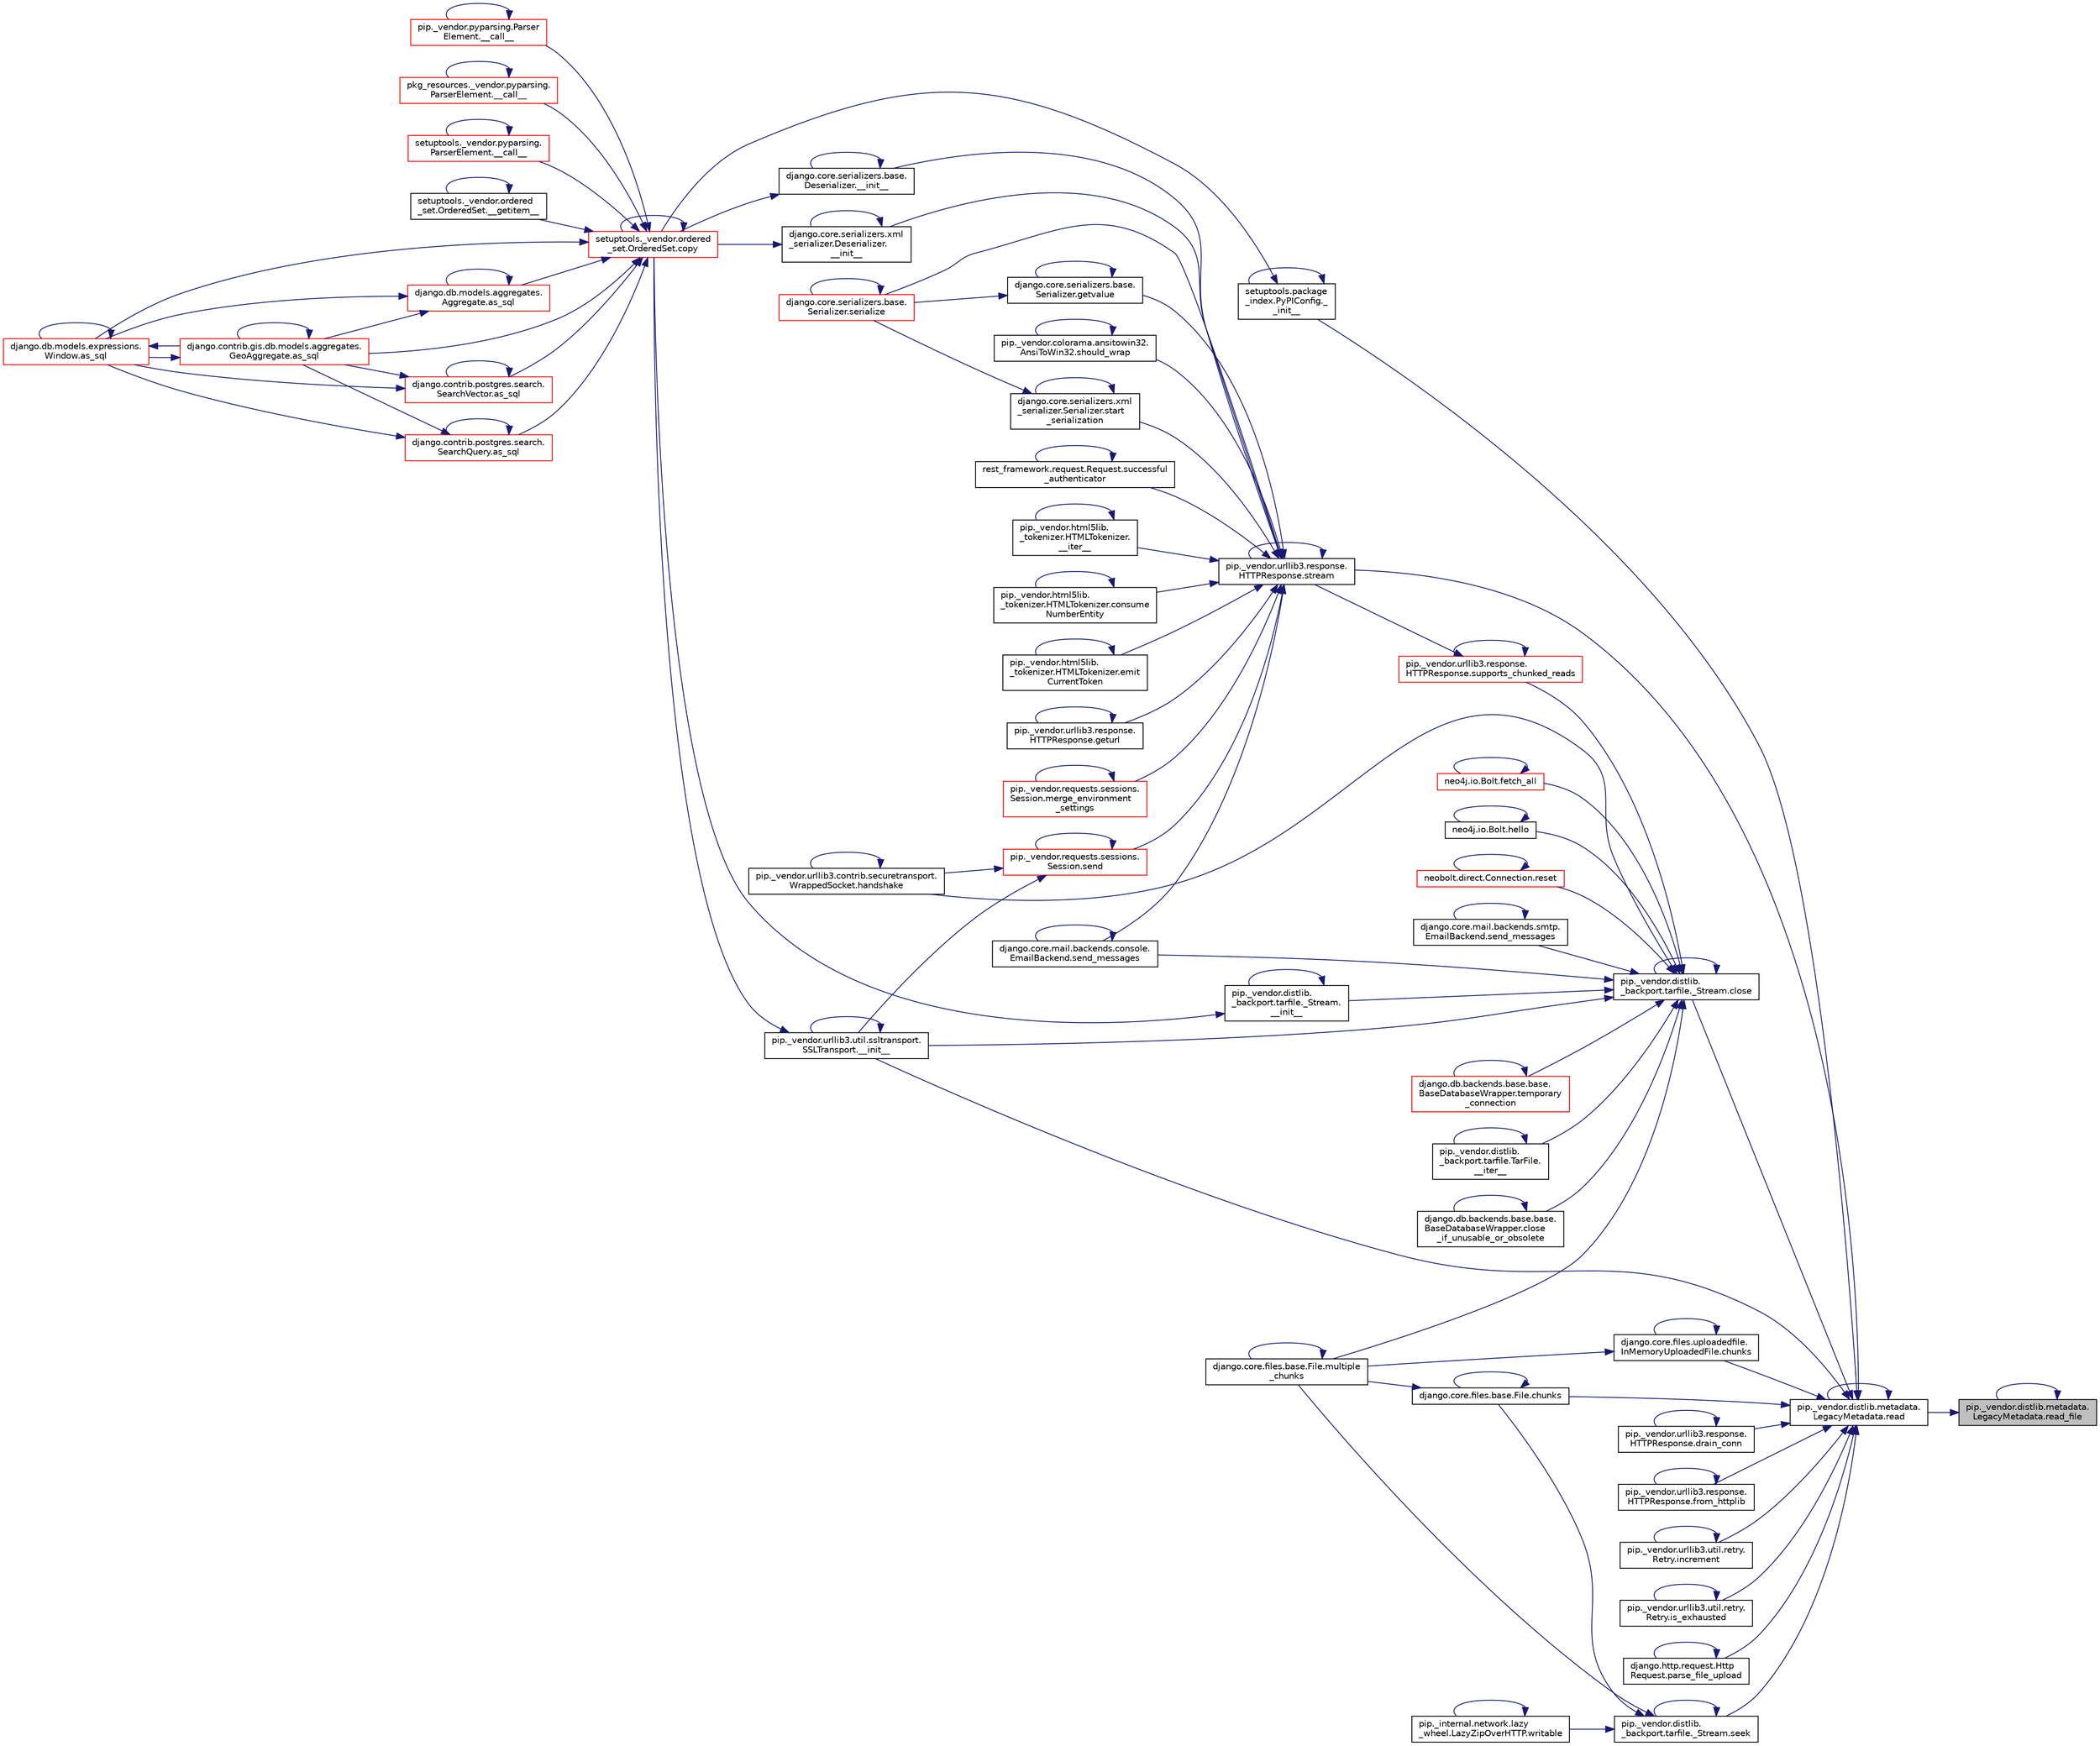 digraph "pip._vendor.distlib.metadata.LegacyMetadata.read_file"
{
 // LATEX_PDF_SIZE
  edge [fontname="Helvetica",fontsize="10",labelfontname="Helvetica",labelfontsize="10"];
  node [fontname="Helvetica",fontsize="10",shape=record];
  rankdir="RL";
  Node1 [label="pip._vendor.distlib.metadata.\lLegacyMetadata.read_file",height=0.2,width=0.4,color="black", fillcolor="grey75", style="filled", fontcolor="black",tooltip=" "];
  Node1 -> Node2 [dir="back",color="midnightblue",fontsize="10",style="solid",fontname="Helvetica"];
  Node2 [label="pip._vendor.distlib.metadata.\lLegacyMetadata.read",height=0.2,width=0.4,color="black", fillcolor="white", style="filled",URL="$d3/dc5/classpip_1_1__vendor_1_1distlib_1_1metadata_1_1_legacy_metadata.html#aa96840cee4fb98753e6c51cabd43425d",tooltip=" "];
  Node2 -> Node3 [dir="back",color="midnightblue",fontsize="10",style="solid",fontname="Helvetica"];
  Node3 [label="setuptools.package\l_index.PyPIConfig._\l_init__",height=0.2,width=0.4,color="black", fillcolor="white", style="filled",URL="$d3/d47/classsetuptools_1_1package__index_1_1_py_p_i_config.html#a32593240a32dc851f55b82f1abebbc86",tooltip=" "];
  Node3 -> Node3 [dir="back",color="midnightblue",fontsize="10",style="solid",fontname="Helvetica"];
  Node3 -> Node4 [dir="back",color="midnightblue",fontsize="10",style="solid",fontname="Helvetica"];
  Node4 [label="setuptools._vendor.ordered\l_set.OrderedSet.copy",height=0.2,width=0.4,color="red", fillcolor="white", style="filled",URL="$d0/d40/classsetuptools_1_1__vendor_1_1ordered__set_1_1_ordered_set.html#a84224c403039b9dac5d2794d85073053",tooltip=" "];
  Node4 -> Node5 [dir="back",color="midnightblue",fontsize="10",style="solid",fontname="Helvetica"];
  Node5 [label="pip._vendor.pyparsing.Parser\lElement.__call__",height=0.2,width=0.4,color="red", fillcolor="white", style="filled",URL="$df/d7f/classpip_1_1__vendor_1_1pyparsing_1_1_parser_element.html#ae345dfb10ea6a1e9c77120e86129ab16",tooltip=" "];
  Node5 -> Node5 [dir="back",color="midnightblue",fontsize="10",style="solid",fontname="Helvetica"];
  Node4 -> Node8 [dir="back",color="midnightblue",fontsize="10",style="solid",fontname="Helvetica"];
  Node8 [label="pkg_resources._vendor.pyparsing.\lParserElement.__call__",height=0.2,width=0.4,color="red", fillcolor="white", style="filled",URL="$de/df0/classpkg__resources_1_1__vendor_1_1pyparsing_1_1_parser_element.html#a43d9a7e720d29a80c49f63998712c9a5",tooltip=" "];
  Node8 -> Node8 [dir="back",color="midnightblue",fontsize="10",style="solid",fontname="Helvetica"];
  Node4 -> Node9 [dir="back",color="midnightblue",fontsize="10",style="solid",fontname="Helvetica"];
  Node9 [label="setuptools._vendor.pyparsing.\lParserElement.__call__",height=0.2,width=0.4,color="red", fillcolor="white", style="filled",URL="$d9/d25/classsetuptools_1_1__vendor_1_1pyparsing_1_1_parser_element.html#a7f154aa4d9339f88d2306325bf99b953",tooltip=" "];
  Node9 -> Node9 [dir="back",color="midnightblue",fontsize="10",style="solid",fontname="Helvetica"];
  Node4 -> Node10 [dir="back",color="midnightblue",fontsize="10",style="solid",fontname="Helvetica"];
  Node10 [label="setuptools._vendor.ordered\l_set.OrderedSet.__getitem__",height=0.2,width=0.4,color="black", fillcolor="white", style="filled",URL="$d0/d40/classsetuptools_1_1__vendor_1_1ordered__set_1_1_ordered_set.html#afa5d263824cc35374a0cf762672f68ae",tooltip=" "];
  Node10 -> Node10 [dir="back",color="midnightblue",fontsize="10",style="solid",fontname="Helvetica"];
  Node4 -> Node11 [dir="back",color="midnightblue",fontsize="10",style="solid",fontname="Helvetica"];
  Node11 [label="django.db.models.aggregates.\lAggregate.as_sql",height=0.2,width=0.4,color="red", fillcolor="white", style="filled",URL="$d7/d0c/classdjango_1_1db_1_1models_1_1aggregates_1_1_aggregate.html#a86af10d7994d4f7a535cb7476201db71",tooltip=" "];
  Node11 -> Node11 [dir="back",color="midnightblue",fontsize="10",style="solid",fontname="Helvetica"];
  Node11 -> Node14 [dir="back",color="midnightblue",fontsize="10",style="solid",fontname="Helvetica"];
  Node14 [label="django.contrib.gis.db.models.aggregates.\lGeoAggregate.as_sql",height=0.2,width=0.4,color="red", fillcolor="white", style="filled",URL="$df/dbe/classdjango_1_1contrib_1_1gis_1_1db_1_1models_1_1aggregates_1_1_geo_aggregate.html#a129bfb83cb8d965d40be63e974594fa7",tooltip=" "];
  Node14 -> Node14 [dir="back",color="midnightblue",fontsize="10",style="solid",fontname="Helvetica"];
  Node14 -> Node15 [dir="back",color="midnightblue",fontsize="10",style="solid",fontname="Helvetica"];
  Node15 [label="django.db.models.expressions.\lWindow.as_sql",height=0.2,width=0.4,color="red", fillcolor="white", style="filled",URL="$d6/d1c/classdjango_1_1db_1_1models_1_1expressions_1_1_window.html#a2a81a422e2884ef2026394b0f83416dc",tooltip=" "];
  Node15 -> Node14 [dir="back",color="midnightblue",fontsize="10",style="solid",fontname="Helvetica"];
  Node15 -> Node15 [dir="back",color="midnightblue",fontsize="10",style="solid",fontname="Helvetica"];
  Node11 -> Node15 [dir="back",color="midnightblue",fontsize="10",style="solid",fontname="Helvetica"];
  Node4 -> Node14 [dir="back",color="midnightblue",fontsize="10",style="solid",fontname="Helvetica"];
  Node4 -> Node25 [dir="back",color="midnightblue",fontsize="10",style="solid",fontname="Helvetica"];
  Node25 [label="django.contrib.postgres.search.\lSearchVector.as_sql",height=0.2,width=0.4,color="red", fillcolor="white", style="filled",URL="$d3/d9b/classdjango_1_1contrib_1_1postgres_1_1search_1_1_search_vector.html#a20b770d5d88a5d8d2c6b3f60feb66e07",tooltip=" "];
  Node25 -> Node14 [dir="back",color="midnightblue",fontsize="10",style="solid",fontname="Helvetica"];
  Node25 -> Node25 [dir="back",color="midnightblue",fontsize="10",style="solid",fontname="Helvetica"];
  Node25 -> Node15 [dir="back",color="midnightblue",fontsize="10",style="solid",fontname="Helvetica"];
  Node4 -> Node26 [dir="back",color="midnightblue",fontsize="10",style="solid",fontname="Helvetica"];
  Node26 [label="django.contrib.postgres.search.\lSearchQuery.as_sql",height=0.2,width=0.4,color="red", fillcolor="white", style="filled",URL="$d4/d5f/classdjango_1_1contrib_1_1postgres_1_1search_1_1_search_query.html#a08057a93d8da31c23329543b1d429539",tooltip=" "];
  Node26 -> Node14 [dir="back",color="midnightblue",fontsize="10",style="solid",fontname="Helvetica"];
  Node26 -> Node26 [dir="back",color="midnightblue",fontsize="10",style="solid",fontname="Helvetica"];
  Node26 -> Node15 [dir="back",color="midnightblue",fontsize="10",style="solid",fontname="Helvetica"];
  Node4 -> Node15 [dir="back",color="midnightblue",fontsize="10",style="solid",fontname="Helvetica"];
  Node4 -> Node4 [dir="back",color="midnightblue",fontsize="10",style="solid",fontname="Helvetica"];
  Node2 -> Node100 [dir="back",color="midnightblue",fontsize="10",style="solid",fontname="Helvetica"];
  Node100 [label="pip._vendor.urllib3.util.ssltransport.\lSSLTransport.__init__",height=0.2,width=0.4,color="black", fillcolor="white", style="filled",URL="$d5/d5b/classpip_1_1__vendor_1_1urllib3_1_1util_1_1ssltransport_1_1_s_s_l_transport.html#a732f5816c7be7853f2549ffabbfdc1df",tooltip=" "];
  Node100 -> Node100 [dir="back",color="midnightblue",fontsize="10",style="solid",fontname="Helvetica"];
  Node100 -> Node4 [dir="back",color="midnightblue",fontsize="10",style="solid",fontname="Helvetica"];
  Node2 -> Node678 [dir="back",color="midnightblue",fontsize="10",style="solid",fontname="Helvetica"];
  Node678 [label="django.core.files.base.File.chunks",height=0.2,width=0.4,color="black", fillcolor="white", style="filled",URL="$db/def/classdjango_1_1core_1_1files_1_1base_1_1_file.html#acad8c74f6b2c84a2740d7e98e569e308",tooltip=" "];
  Node678 -> Node678 [dir="back",color="midnightblue",fontsize="10",style="solid",fontname="Helvetica"];
  Node678 -> Node112 [dir="back",color="midnightblue",fontsize="10",style="solid",fontname="Helvetica"];
  Node112 [label="django.core.files.base.File.multiple\l_chunks",height=0.2,width=0.4,color="black", fillcolor="white", style="filled",URL="$db/def/classdjango_1_1core_1_1files_1_1base_1_1_file.html#a41708b1d92779c4397c67d10cfcf159e",tooltip=" "];
  Node112 -> Node112 [dir="back",color="midnightblue",fontsize="10",style="solid",fontname="Helvetica"];
  Node2 -> Node679 [dir="back",color="midnightblue",fontsize="10",style="solid",fontname="Helvetica"];
  Node679 [label="django.core.files.uploadedfile.\lInMemoryUploadedFile.chunks",height=0.2,width=0.4,color="black", fillcolor="white", style="filled",URL="$d6/d50/classdjango_1_1core_1_1files_1_1uploadedfile_1_1_in_memory_uploaded_file.html#a8b2966ff4b2dfe58a8a6cf835ecc3fe4",tooltip=" "];
  Node679 -> Node679 [dir="back",color="midnightblue",fontsize="10",style="solid",fontname="Helvetica"];
  Node679 -> Node112 [dir="back",color="midnightblue",fontsize="10",style="solid",fontname="Helvetica"];
  Node2 -> Node680 [dir="back",color="midnightblue",fontsize="10",style="solid",fontname="Helvetica"];
  Node680 [label="pip._vendor.distlib.\l_backport.tarfile._Stream.close",height=0.2,width=0.4,color="black", fillcolor="white", style="filled",URL="$de/d60/classpip_1_1__vendor_1_1distlib_1_1__backport_1_1tarfile_1_1___stream.html#a1a25d16c23451063ba92b17584a36535",tooltip=" "];
  Node680 -> Node99 [dir="back",color="midnightblue",fontsize="10",style="solid",fontname="Helvetica"];
  Node99 [label="pip._vendor.distlib.\l_backport.tarfile._Stream.\l__init__",height=0.2,width=0.4,color="black", fillcolor="white", style="filled",URL="$de/d60/classpip_1_1__vendor_1_1distlib_1_1__backport_1_1tarfile_1_1___stream.html#a17492c93bae9e70b816bffb077cf2912",tooltip=" "];
  Node99 -> Node99 [dir="back",color="midnightblue",fontsize="10",style="solid",fontname="Helvetica"];
  Node99 -> Node4 [dir="back",color="midnightblue",fontsize="10",style="solid",fontname="Helvetica"];
  Node680 -> Node100 [dir="back",color="midnightblue",fontsize="10",style="solid",fontname="Helvetica"];
  Node680 -> Node101 [dir="back",color="midnightblue",fontsize="10",style="solid",fontname="Helvetica"];
  Node101 [label="pip._vendor.distlib.\l_backport.tarfile.TarFile.\l__iter__",height=0.2,width=0.4,color="black", fillcolor="white", style="filled",URL="$d7/d1d/classpip_1_1__vendor_1_1distlib_1_1__backport_1_1tarfile_1_1_tar_file.html#aeff57e92d5ef967aef950e42d56ece22",tooltip=" "];
  Node101 -> Node101 [dir="back",color="midnightblue",fontsize="10",style="solid",fontname="Helvetica"];
  Node680 -> Node680 [dir="back",color="midnightblue",fontsize="10",style="solid",fontname="Helvetica"];
  Node680 -> Node102 [dir="back",color="midnightblue",fontsize="10",style="solid",fontname="Helvetica"];
  Node102 [label="django.db.backends.base.base.\lBaseDatabaseWrapper.close\l_if_unusable_or_obsolete",height=0.2,width=0.4,color="black", fillcolor="white", style="filled",URL="$d2/d62/classdjango_1_1db_1_1backends_1_1base_1_1base_1_1_base_database_wrapper.html#a76d714cd976b2dd3cd3c731984d299d0",tooltip=" "];
  Node102 -> Node102 [dir="back",color="midnightblue",fontsize="10",style="solid",fontname="Helvetica"];
  Node680 -> Node103 [dir="back",color="midnightblue",fontsize="10",style="solid",fontname="Helvetica"];
  Node103 [label="neo4j.io.Bolt.fetch_all",height=0.2,width=0.4,color="red", fillcolor="white", style="filled",URL="$db/dec/classneo4j_1_1io_1_1_bolt.html#aeabe1dd43e33259be90037c6f311f360",tooltip=" "];
  Node103 -> Node103 [dir="back",color="midnightblue",fontsize="10",style="solid",fontname="Helvetica"];
  Node680 -> Node110 [dir="back",color="midnightblue",fontsize="10",style="solid",fontname="Helvetica"];
  Node110 [label="pip._vendor.urllib3.contrib.securetransport.\lWrappedSocket.handshake",height=0.2,width=0.4,color="black", fillcolor="white", style="filled",URL="$da/dfd/classpip_1_1__vendor_1_1urllib3_1_1contrib_1_1securetransport_1_1_wrapped_socket.html#a4dff747225797a2242238d7e073fa79b",tooltip=" "];
  Node110 -> Node110 [dir="back",color="midnightblue",fontsize="10",style="solid",fontname="Helvetica"];
  Node680 -> Node111 [dir="back",color="midnightblue",fontsize="10",style="solid",fontname="Helvetica"];
  Node111 [label="neo4j.io.Bolt.hello",height=0.2,width=0.4,color="black", fillcolor="white", style="filled",URL="$db/dec/classneo4j_1_1io_1_1_bolt.html#a1a6121a9c8476295123e385ed351f383",tooltip=" "];
  Node111 -> Node111 [dir="back",color="midnightblue",fontsize="10",style="solid",fontname="Helvetica"];
  Node680 -> Node112 [dir="back",color="midnightblue",fontsize="10",style="solid",fontname="Helvetica"];
  Node680 -> Node78 [dir="back",color="midnightblue",fontsize="10",style="solid",fontname="Helvetica"];
  Node78 [label="neobolt.direct.Connection.reset",height=0.2,width=0.4,color="red", fillcolor="white", style="filled",URL="$d8/db4/classneobolt_1_1direct_1_1_connection.html#a61bc4e93d32e42b507e812be65482c08",tooltip=" "];
  Node78 -> Node78 [dir="back",color="midnightblue",fontsize="10",style="solid",fontname="Helvetica"];
  Node680 -> Node113 [dir="back",color="midnightblue",fontsize="10",style="solid",fontname="Helvetica"];
  Node113 [label="django.core.mail.backends.console.\lEmailBackend.send_messages",height=0.2,width=0.4,color="black", fillcolor="white", style="filled",URL="$d4/de3/classdjango_1_1core_1_1mail_1_1backends_1_1console_1_1_email_backend.html#a47ee8e77d6aeb5cba1d4598e6d982097",tooltip=" "];
  Node113 -> Node113 [dir="back",color="midnightblue",fontsize="10",style="solid",fontname="Helvetica"];
  Node680 -> Node114 [dir="back",color="midnightblue",fontsize="10",style="solid",fontname="Helvetica"];
  Node114 [label="django.core.mail.backends.smtp.\lEmailBackend.send_messages",height=0.2,width=0.4,color="black", fillcolor="white", style="filled",URL="$d7/db2/classdjango_1_1core_1_1mail_1_1backends_1_1smtp_1_1_email_backend.html#afed9f658c7a62be6d2e2c2d1f89d2acb",tooltip=" "];
  Node114 -> Node114 [dir="back",color="midnightblue",fontsize="10",style="solid",fontname="Helvetica"];
  Node680 -> Node115 [dir="back",color="midnightblue",fontsize="10",style="solid",fontname="Helvetica"];
  Node115 [label="pip._vendor.urllib3.response.\lHTTPResponse.supports_chunked_reads",height=0.2,width=0.4,color="red", fillcolor="white", style="filled",URL="$dd/d5a/classpip_1_1__vendor_1_1urllib3_1_1response_1_1_h_t_t_p_response.html#a2a1912a3eac26ffca9f80fa1ab140126",tooltip=" "];
  Node115 -> Node117 [dir="back",color="midnightblue",fontsize="10",style="solid",fontname="Helvetica"];
  Node117 [label="pip._vendor.urllib3.response.\lHTTPResponse.stream",height=0.2,width=0.4,color="black", fillcolor="white", style="filled",URL="$dd/d5a/classpip_1_1__vendor_1_1urllib3_1_1response_1_1_h_t_t_p_response.html#aad7ca8755c86a2cfe56f28e64b7f9e77",tooltip=" "];
  Node117 -> Node118 [dir="back",color="midnightblue",fontsize="10",style="solid",fontname="Helvetica"];
  Node118 [label="django.core.serializers.base.\lDeserializer.__init__",height=0.2,width=0.4,color="black", fillcolor="white", style="filled",URL="$d7/df3/classdjango_1_1core_1_1serializers_1_1base_1_1_deserializer.html#ad79058cc0c4dcabd51d1c29d45757f70",tooltip=" "];
  Node118 -> Node118 [dir="back",color="midnightblue",fontsize="10",style="solid",fontname="Helvetica"];
  Node118 -> Node4 [dir="back",color="midnightblue",fontsize="10",style="solid",fontname="Helvetica"];
  Node117 -> Node119 [dir="back",color="midnightblue",fontsize="10",style="solid",fontname="Helvetica"];
  Node119 [label="django.core.serializers.xml\l_serializer.Deserializer.\l__init__",height=0.2,width=0.4,color="black", fillcolor="white", style="filled",URL="$d1/de2/classdjango_1_1core_1_1serializers_1_1xml__serializer_1_1_deserializer.html#a551c4ce391d5af6f04088b5671cc995d",tooltip=" "];
  Node119 -> Node119 [dir="back",color="midnightblue",fontsize="10",style="solid",fontname="Helvetica"];
  Node119 -> Node4 [dir="back",color="midnightblue",fontsize="10",style="solid",fontname="Helvetica"];
  Node117 -> Node120 [dir="back",color="midnightblue",fontsize="10",style="solid",fontname="Helvetica"];
  Node120 [label="pip._vendor.html5lib.\l_tokenizer.HTMLTokenizer.\l__iter__",height=0.2,width=0.4,color="black", fillcolor="white", style="filled",URL="$d1/d15/classpip_1_1__vendor_1_1html5lib_1_1__tokenizer_1_1_h_t_m_l_tokenizer.html#a85854b2f4e513947aa984a4a5f32ffd1",tooltip=" "];
  Node120 -> Node120 [dir="back",color="midnightblue",fontsize="10",style="solid",fontname="Helvetica"];
  Node117 -> Node121 [dir="back",color="midnightblue",fontsize="10",style="solid",fontname="Helvetica"];
  Node121 [label="pip._vendor.html5lib.\l_tokenizer.HTMLTokenizer.consume\lNumberEntity",height=0.2,width=0.4,color="black", fillcolor="white", style="filled",URL="$d1/d15/classpip_1_1__vendor_1_1html5lib_1_1__tokenizer_1_1_h_t_m_l_tokenizer.html#a2f68fca6b9812d733ec6bb83ffb12afd",tooltip=" "];
  Node121 -> Node121 [dir="back",color="midnightblue",fontsize="10",style="solid",fontname="Helvetica"];
  Node117 -> Node122 [dir="back",color="midnightblue",fontsize="10",style="solid",fontname="Helvetica"];
  Node122 [label="pip._vendor.html5lib.\l_tokenizer.HTMLTokenizer.emit\lCurrentToken",height=0.2,width=0.4,color="black", fillcolor="white", style="filled",URL="$d1/d15/classpip_1_1__vendor_1_1html5lib_1_1__tokenizer_1_1_h_t_m_l_tokenizer.html#a2764bdec69294eb88309e2f12a9bb6df",tooltip=" "];
  Node122 -> Node122 [dir="back",color="midnightblue",fontsize="10",style="solid",fontname="Helvetica"];
  Node117 -> Node123 [dir="back",color="midnightblue",fontsize="10",style="solid",fontname="Helvetica"];
  Node123 [label="pip._vendor.urllib3.response.\lHTTPResponse.geturl",height=0.2,width=0.4,color="black", fillcolor="white", style="filled",URL="$dd/d5a/classpip_1_1__vendor_1_1urllib3_1_1response_1_1_h_t_t_p_response.html#aed23b91f07609d31e43919710fa13e5b",tooltip=" "];
  Node123 -> Node123 [dir="back",color="midnightblue",fontsize="10",style="solid",fontname="Helvetica"];
  Node117 -> Node124 [dir="back",color="midnightblue",fontsize="10",style="solid",fontname="Helvetica"];
  Node124 [label="django.core.serializers.base.\lSerializer.getvalue",height=0.2,width=0.4,color="black", fillcolor="white", style="filled",URL="$de/d56/classdjango_1_1core_1_1serializers_1_1base_1_1_serializer.html#ac25de88ebb8a618935d9d54e639c489d",tooltip=" "];
  Node124 -> Node124 [dir="back",color="midnightblue",fontsize="10",style="solid",fontname="Helvetica"];
  Node124 -> Node125 [dir="back",color="midnightblue",fontsize="10",style="solid",fontname="Helvetica"];
  Node125 [label="django.core.serializers.base.\lSerializer.serialize",height=0.2,width=0.4,color="red", fillcolor="white", style="filled",URL="$de/d56/classdjango_1_1core_1_1serializers_1_1base_1_1_serializer.html#afbe191492d554061efa3d31576408535",tooltip=" "];
  Node125 -> Node125 [dir="back",color="midnightblue",fontsize="10",style="solid",fontname="Helvetica"];
  Node117 -> Node129 [dir="back",color="midnightblue",fontsize="10",style="solid",fontname="Helvetica"];
  Node129 [label="pip._vendor.requests.sessions.\lSession.merge_environment\l_settings",height=0.2,width=0.4,color="red", fillcolor="white", style="filled",URL="$da/de9/classpip_1_1__vendor_1_1requests_1_1sessions_1_1_session.html#a281aa976ac215f2b76d4309e4091a7a4",tooltip=" "];
  Node129 -> Node129 [dir="back",color="midnightblue",fontsize="10",style="solid",fontname="Helvetica"];
  Node117 -> Node620 [dir="back",color="midnightblue",fontsize="10",style="solid",fontname="Helvetica"];
  Node620 [label="pip._vendor.requests.sessions.\lSession.send",height=0.2,width=0.4,color="red", fillcolor="white", style="filled",URL="$da/de9/classpip_1_1__vendor_1_1requests_1_1sessions_1_1_session.html#ae8fcb76dca3180b80dfd66c07587aeb2",tooltip=" "];
  Node620 -> Node100 [dir="back",color="midnightblue",fontsize="10",style="solid",fontname="Helvetica"];
  Node620 -> Node110 [dir="back",color="midnightblue",fontsize="10",style="solid",fontname="Helvetica"];
  Node620 -> Node620 [dir="back",color="midnightblue",fontsize="10",style="solid",fontname="Helvetica"];
  Node117 -> Node113 [dir="back",color="midnightblue",fontsize="10",style="solid",fontname="Helvetica"];
  Node117 -> Node125 [dir="back",color="midnightblue",fontsize="10",style="solid",fontname="Helvetica"];
  Node117 -> Node628 [dir="back",color="midnightblue",fontsize="10",style="solid",fontname="Helvetica"];
  Node628 [label="pip._vendor.colorama.ansitowin32.\lAnsiToWin32.should_wrap",height=0.2,width=0.4,color="black", fillcolor="white", style="filled",URL="$df/de6/classpip_1_1__vendor_1_1colorama_1_1ansitowin32_1_1_ansi_to_win32.html#a3414c7ec2cb2605822986d95cb1d1831",tooltip=" "];
  Node628 -> Node628 [dir="back",color="midnightblue",fontsize="10",style="solid",fontname="Helvetica"];
  Node117 -> Node327 [dir="back",color="midnightblue",fontsize="10",style="solid",fontname="Helvetica"];
  Node327 [label="django.core.serializers.xml\l_serializer.Serializer.start\l_serialization",height=0.2,width=0.4,color="black", fillcolor="white", style="filled",URL="$dc/d8c/classdjango_1_1core_1_1serializers_1_1xml__serializer_1_1_serializer.html#a69533ac1db45ee31b9870e4c15993836",tooltip=" "];
  Node327 -> Node125 [dir="back",color="midnightblue",fontsize="10",style="solid",fontname="Helvetica"];
  Node327 -> Node327 [dir="back",color="midnightblue",fontsize="10",style="solid",fontname="Helvetica"];
  Node117 -> Node117 [dir="back",color="midnightblue",fontsize="10",style="solid",fontname="Helvetica"];
  Node117 -> Node249 [dir="back",color="midnightblue",fontsize="10",style="solid",fontname="Helvetica"];
  Node249 [label="rest_framework.request.Request.successful\l_authenticator",height=0.2,width=0.4,color="black", fillcolor="white", style="filled",URL="$d9/d48/classrest__framework_1_1request_1_1_request.html#ad80ff174e3b5f114b95b2b0cbb67def5",tooltip=" "];
  Node249 -> Node249 [dir="back",color="midnightblue",fontsize="10",style="solid",fontname="Helvetica"];
  Node115 -> Node115 [dir="back",color="midnightblue",fontsize="10",style="solid",fontname="Helvetica"];
  Node680 -> Node622 [dir="back",color="midnightblue",fontsize="10",style="solid",fontname="Helvetica"];
  Node622 [label="django.db.backends.base.base.\lBaseDatabaseWrapper.temporary\l_connection",height=0.2,width=0.4,color="red", fillcolor="white", style="filled",URL="$d2/d62/classdjango_1_1db_1_1backends_1_1base_1_1base_1_1_base_database_wrapper.html#aa5a34affc0126827cec3945846c351ab",tooltip=" "];
  Node622 -> Node622 [dir="back",color="midnightblue",fontsize="10",style="solid",fontname="Helvetica"];
  Node2 -> Node681 [dir="back",color="midnightblue",fontsize="10",style="solid",fontname="Helvetica"];
  Node681 [label="pip._vendor.urllib3.response.\lHTTPResponse.drain_conn",height=0.2,width=0.4,color="black", fillcolor="white", style="filled",URL="$dd/d5a/classpip_1_1__vendor_1_1urllib3_1_1response_1_1_h_t_t_p_response.html#a7f5a270331ea4e54ce293b04be44cce6",tooltip=" "];
  Node681 -> Node681 [dir="back",color="midnightblue",fontsize="10",style="solid",fontname="Helvetica"];
  Node2 -> Node682 [dir="back",color="midnightblue",fontsize="10",style="solid",fontname="Helvetica"];
  Node682 [label="pip._vendor.urllib3.response.\lHTTPResponse.from_httplib",height=0.2,width=0.4,color="black", fillcolor="white", style="filled",URL="$dd/d5a/classpip_1_1__vendor_1_1urllib3_1_1response_1_1_h_t_t_p_response.html#a6b71a7815ec9609b036a38b7b99eaa51",tooltip=" "];
  Node682 -> Node682 [dir="back",color="midnightblue",fontsize="10",style="solid",fontname="Helvetica"];
  Node2 -> Node683 [dir="back",color="midnightblue",fontsize="10",style="solid",fontname="Helvetica"];
  Node683 [label="pip._vendor.urllib3.util.retry.\lRetry.increment",height=0.2,width=0.4,color="black", fillcolor="white", style="filled",URL="$d5/d64/classpip_1_1__vendor_1_1urllib3_1_1util_1_1retry_1_1_retry.html#a9ea1500ac63c8193d039755f462a1429",tooltip=" "];
  Node683 -> Node683 [dir="back",color="midnightblue",fontsize="10",style="solid",fontname="Helvetica"];
  Node2 -> Node684 [dir="back",color="midnightblue",fontsize="10",style="solid",fontname="Helvetica"];
  Node684 [label="pip._vendor.urllib3.util.retry.\lRetry.is_exhausted",height=0.2,width=0.4,color="black", fillcolor="white", style="filled",URL="$d5/d64/classpip_1_1__vendor_1_1urllib3_1_1util_1_1retry_1_1_retry.html#a8b97633f741ac38f97c6ab38131dbb5d",tooltip=" "];
  Node684 -> Node684 [dir="back",color="midnightblue",fontsize="10",style="solid",fontname="Helvetica"];
  Node2 -> Node685 [dir="back",color="midnightblue",fontsize="10",style="solid",fontname="Helvetica"];
  Node685 [label="django.http.request.Http\lRequest.parse_file_upload",height=0.2,width=0.4,color="black", fillcolor="white", style="filled",URL="$d1/ded/classdjango_1_1http_1_1request_1_1_http_request.html#a6071c20883f8c7daaac9fb04a0d55259",tooltip=" "];
  Node685 -> Node685 [dir="back",color="midnightblue",fontsize="10",style="solid",fontname="Helvetica"];
  Node2 -> Node2 [dir="back",color="midnightblue",fontsize="10",style="solid",fontname="Helvetica"];
  Node2 -> Node686 [dir="back",color="midnightblue",fontsize="10",style="solid",fontname="Helvetica"];
  Node686 [label="pip._vendor.distlib.\l_backport.tarfile._Stream.seek",height=0.2,width=0.4,color="black", fillcolor="white", style="filled",URL="$de/d60/classpip_1_1__vendor_1_1distlib_1_1__backport_1_1tarfile_1_1___stream.html#a6a3fe71df75c4dde3115d48570341ef1",tooltip=" "];
  Node686 -> Node678 [dir="back",color="midnightblue",fontsize="10",style="solid",fontname="Helvetica"];
  Node686 -> Node112 [dir="back",color="midnightblue",fontsize="10",style="solid",fontname="Helvetica"];
  Node686 -> Node686 [dir="back",color="midnightblue",fontsize="10",style="solid",fontname="Helvetica"];
  Node686 -> Node687 [dir="back",color="midnightblue",fontsize="10",style="solid",fontname="Helvetica"];
  Node687 [label="pip._internal.network.lazy\l_wheel.LazyZipOverHTTP.writable",height=0.2,width=0.4,color="black", fillcolor="white", style="filled",URL="$df/d67/classpip_1_1__internal_1_1network_1_1lazy__wheel_1_1_lazy_zip_over_h_t_t_p.html#aeeed431114501e4f86bacd2488c8295f",tooltip=" "];
  Node687 -> Node687 [dir="back",color="midnightblue",fontsize="10",style="solid",fontname="Helvetica"];
  Node2 -> Node117 [dir="back",color="midnightblue",fontsize="10",style="solid",fontname="Helvetica"];
  Node1 -> Node1 [dir="back",color="midnightblue",fontsize="10",style="solid",fontname="Helvetica"];
}
